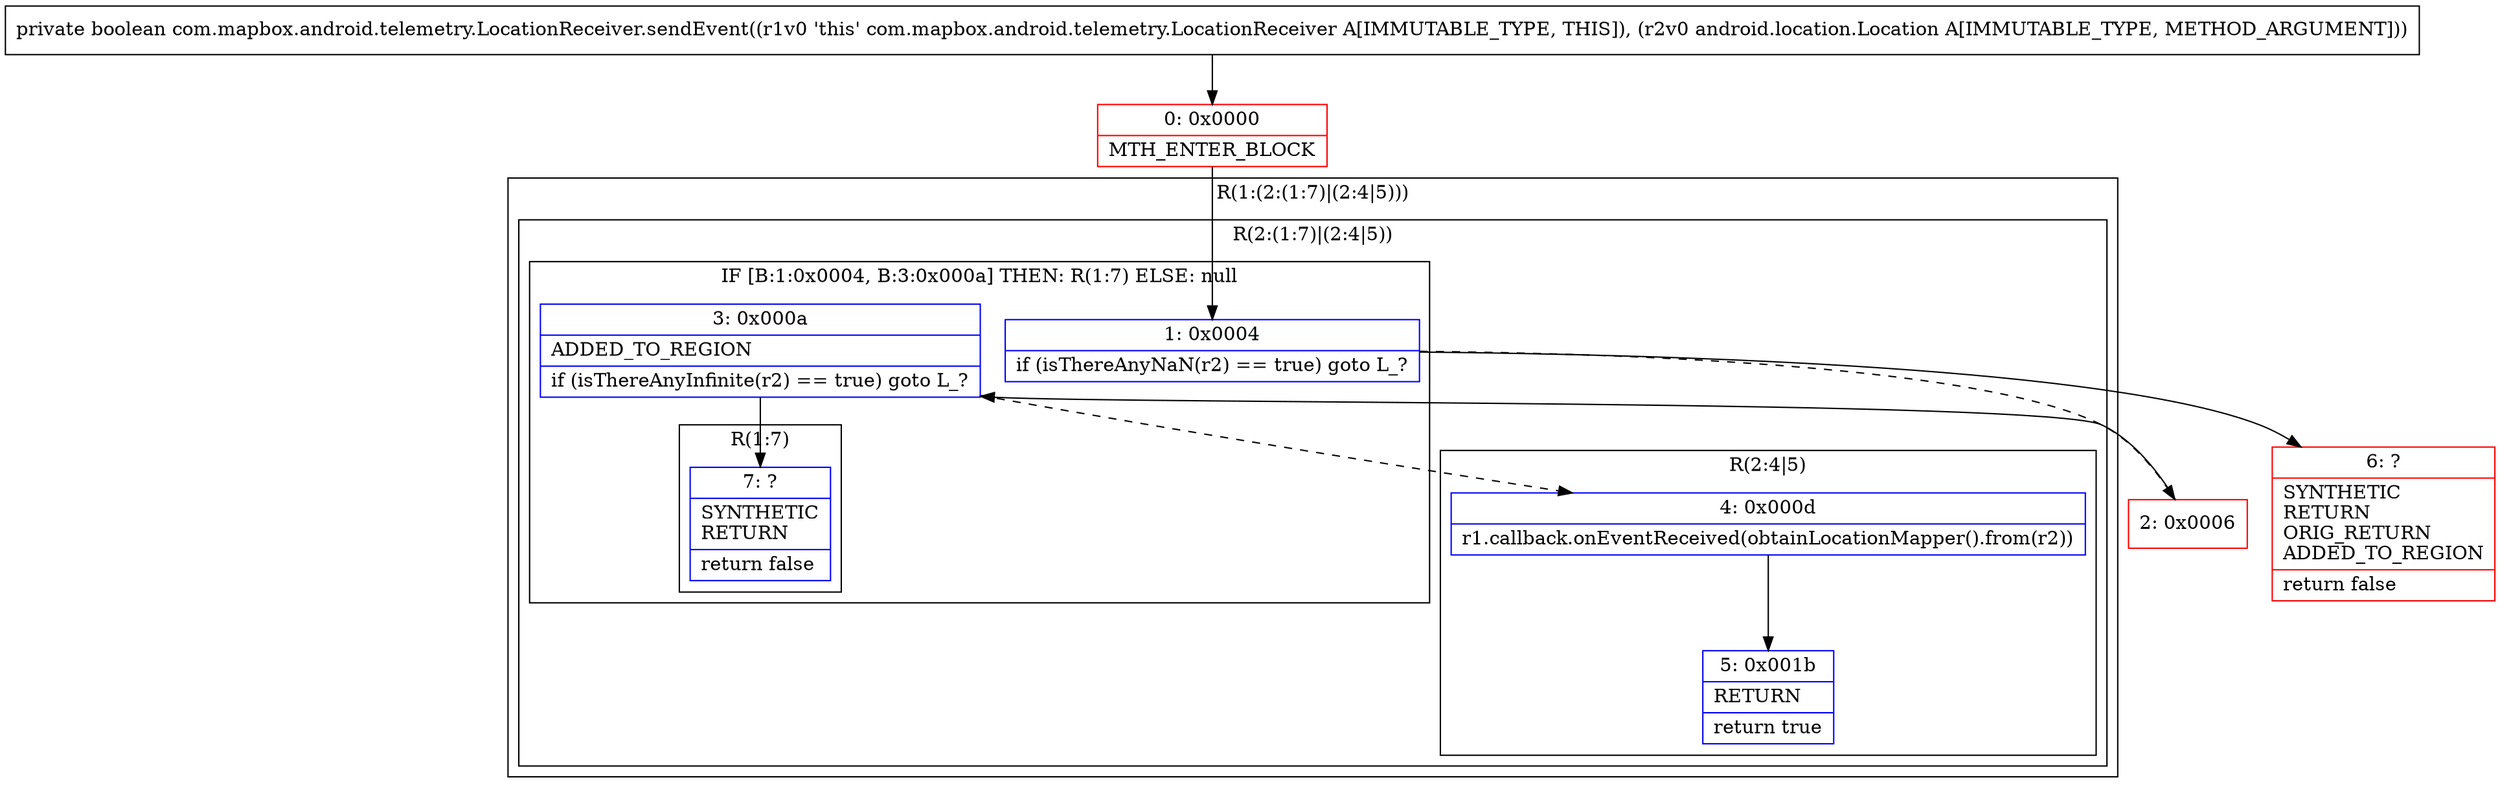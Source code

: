 digraph "CFG forcom.mapbox.android.telemetry.LocationReceiver.sendEvent(Landroid\/location\/Location;)Z" {
subgraph cluster_Region_2080268592 {
label = "R(1:(2:(1:7)|(2:4|5)))";
node [shape=record,color=blue];
subgraph cluster_Region_171453750 {
label = "R(2:(1:7)|(2:4|5))";
node [shape=record,color=blue];
subgraph cluster_IfRegion_1007711812 {
label = "IF [B:1:0x0004, B:3:0x000a] THEN: R(1:7) ELSE: null";
node [shape=record,color=blue];
Node_1 [shape=record,label="{1\:\ 0x0004|if (isThereAnyNaN(r2) == true) goto L_?\l}"];
Node_3 [shape=record,label="{3\:\ 0x000a|ADDED_TO_REGION\l|if (isThereAnyInfinite(r2) == true) goto L_?\l}"];
subgraph cluster_Region_526425864 {
label = "R(1:7)";
node [shape=record,color=blue];
Node_7 [shape=record,label="{7\:\ ?|SYNTHETIC\lRETURN\l|return false\l}"];
}
}
subgraph cluster_Region_396335669 {
label = "R(2:4|5)";
node [shape=record,color=blue];
Node_4 [shape=record,label="{4\:\ 0x000d|r1.callback.onEventReceived(obtainLocationMapper().from(r2))\l}"];
Node_5 [shape=record,label="{5\:\ 0x001b|RETURN\l|return true\l}"];
}
}
}
Node_0 [shape=record,color=red,label="{0\:\ 0x0000|MTH_ENTER_BLOCK\l}"];
Node_2 [shape=record,color=red,label="{2\:\ 0x0006}"];
Node_6 [shape=record,color=red,label="{6\:\ ?|SYNTHETIC\lRETURN\lORIG_RETURN\lADDED_TO_REGION\l|return false\l}"];
MethodNode[shape=record,label="{private boolean com.mapbox.android.telemetry.LocationReceiver.sendEvent((r1v0 'this' com.mapbox.android.telemetry.LocationReceiver A[IMMUTABLE_TYPE, THIS]), (r2v0 android.location.Location A[IMMUTABLE_TYPE, METHOD_ARGUMENT])) }"];
MethodNode -> Node_0;
Node_1 -> Node_2[style=dashed];
Node_1 -> Node_6;
Node_3 -> Node_4[style=dashed];
Node_3 -> Node_7;
Node_4 -> Node_5;
Node_0 -> Node_1;
Node_2 -> Node_3;
}

